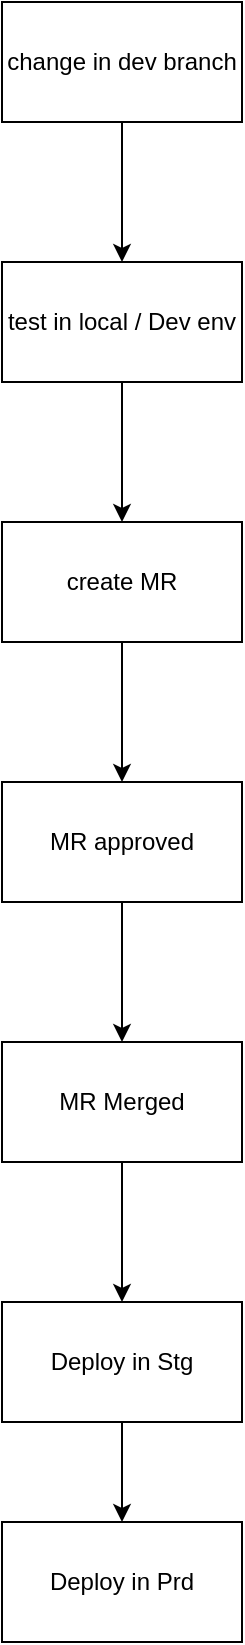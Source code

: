 <mxfile version="20.8.4" type="github"><diagram id="EBU0mAzb2J8oYhfYNnoE" name="Page-1"><mxGraphModel dx="1977" dy="1131" grid="1" gridSize="10" guides="1" tooltips="1" connect="1" arrows="1" fold="1" page="1" pageScale="1" pageWidth="827" pageHeight="1169" math="0" shadow="0"><root><mxCell id="0"/><mxCell id="1" parent="0"/><mxCell id="pzwU7py15Pc0V30xw5_B-3" value="" style="edgeStyle=orthogonalEdgeStyle;rounded=0;orthogonalLoop=1;jettySize=auto;html=1;" edge="1" parent="1" source="pzwU7py15Pc0V30xw5_B-1" target="pzwU7py15Pc0V30xw5_B-2"><mxGeometry relative="1" as="geometry"/></mxCell><mxCell id="pzwU7py15Pc0V30xw5_B-1" value="change in dev branch" style="rounded=0;whiteSpace=wrap;html=1;" vertex="1" parent="1"><mxGeometry x="220" y="150" width="120" height="60" as="geometry"/></mxCell><mxCell id="pzwU7py15Pc0V30xw5_B-5" value="" style="edgeStyle=orthogonalEdgeStyle;rounded=0;orthogonalLoop=1;jettySize=auto;html=1;" edge="1" parent="1" source="pzwU7py15Pc0V30xw5_B-2" target="pzwU7py15Pc0V30xw5_B-4"><mxGeometry relative="1" as="geometry"/></mxCell><mxCell id="pzwU7py15Pc0V30xw5_B-2" value="test in local / Dev env" style="rounded=0;whiteSpace=wrap;html=1;" vertex="1" parent="1"><mxGeometry x="220" y="280" width="120" height="60" as="geometry"/></mxCell><mxCell id="pzwU7py15Pc0V30xw5_B-7" value="" style="edgeStyle=orthogonalEdgeStyle;rounded=0;orthogonalLoop=1;jettySize=auto;html=1;" edge="1" parent="1" source="pzwU7py15Pc0V30xw5_B-4" target="pzwU7py15Pc0V30xw5_B-6"><mxGeometry relative="1" as="geometry"/></mxCell><mxCell id="pzwU7py15Pc0V30xw5_B-4" value="create MR" style="rounded=0;whiteSpace=wrap;html=1;" vertex="1" parent="1"><mxGeometry x="220" y="410" width="120" height="60" as="geometry"/></mxCell><mxCell id="pzwU7py15Pc0V30xw5_B-13" value="" style="edgeStyle=orthogonalEdgeStyle;rounded=0;orthogonalLoop=1;jettySize=auto;html=1;" edge="1" parent="1" source="pzwU7py15Pc0V30xw5_B-6" target="pzwU7py15Pc0V30xw5_B-12"><mxGeometry relative="1" as="geometry"/></mxCell><mxCell id="pzwU7py15Pc0V30xw5_B-6" value="MR approved" style="rounded=0;whiteSpace=wrap;html=1;" vertex="1" parent="1"><mxGeometry x="220" y="540" width="120" height="60" as="geometry"/></mxCell><mxCell id="pzwU7py15Pc0V30xw5_B-11" value="" style="edgeStyle=orthogonalEdgeStyle;rounded=0;orthogonalLoop=1;jettySize=auto;html=1;" edge="1" parent="1" source="pzwU7py15Pc0V30xw5_B-8" target="pzwU7py15Pc0V30xw5_B-10"><mxGeometry relative="1" as="geometry"/></mxCell><mxCell id="pzwU7py15Pc0V30xw5_B-8" value="Deploy in Stg" style="rounded=0;whiteSpace=wrap;html=1;" vertex="1" parent="1"><mxGeometry x="220" y="800" width="120" height="60" as="geometry"/></mxCell><mxCell id="pzwU7py15Pc0V30xw5_B-10" value="Deploy in Prd" style="rounded=0;whiteSpace=wrap;html=1;" vertex="1" parent="1"><mxGeometry x="220" y="910" width="120" height="60" as="geometry"/></mxCell><mxCell id="pzwU7py15Pc0V30xw5_B-14" style="edgeStyle=orthogonalEdgeStyle;rounded=0;orthogonalLoop=1;jettySize=auto;html=1;exitX=0.5;exitY=1;exitDx=0;exitDy=0;entryX=0.5;entryY=0;entryDx=0;entryDy=0;" edge="1" parent="1" source="pzwU7py15Pc0V30xw5_B-12" target="pzwU7py15Pc0V30xw5_B-8"><mxGeometry relative="1" as="geometry"/></mxCell><mxCell id="pzwU7py15Pc0V30xw5_B-12" value="MR Merged" style="rounded=0;whiteSpace=wrap;html=1;" vertex="1" parent="1"><mxGeometry x="220" y="670" width="120" height="60" as="geometry"/></mxCell></root></mxGraphModel></diagram></mxfile>